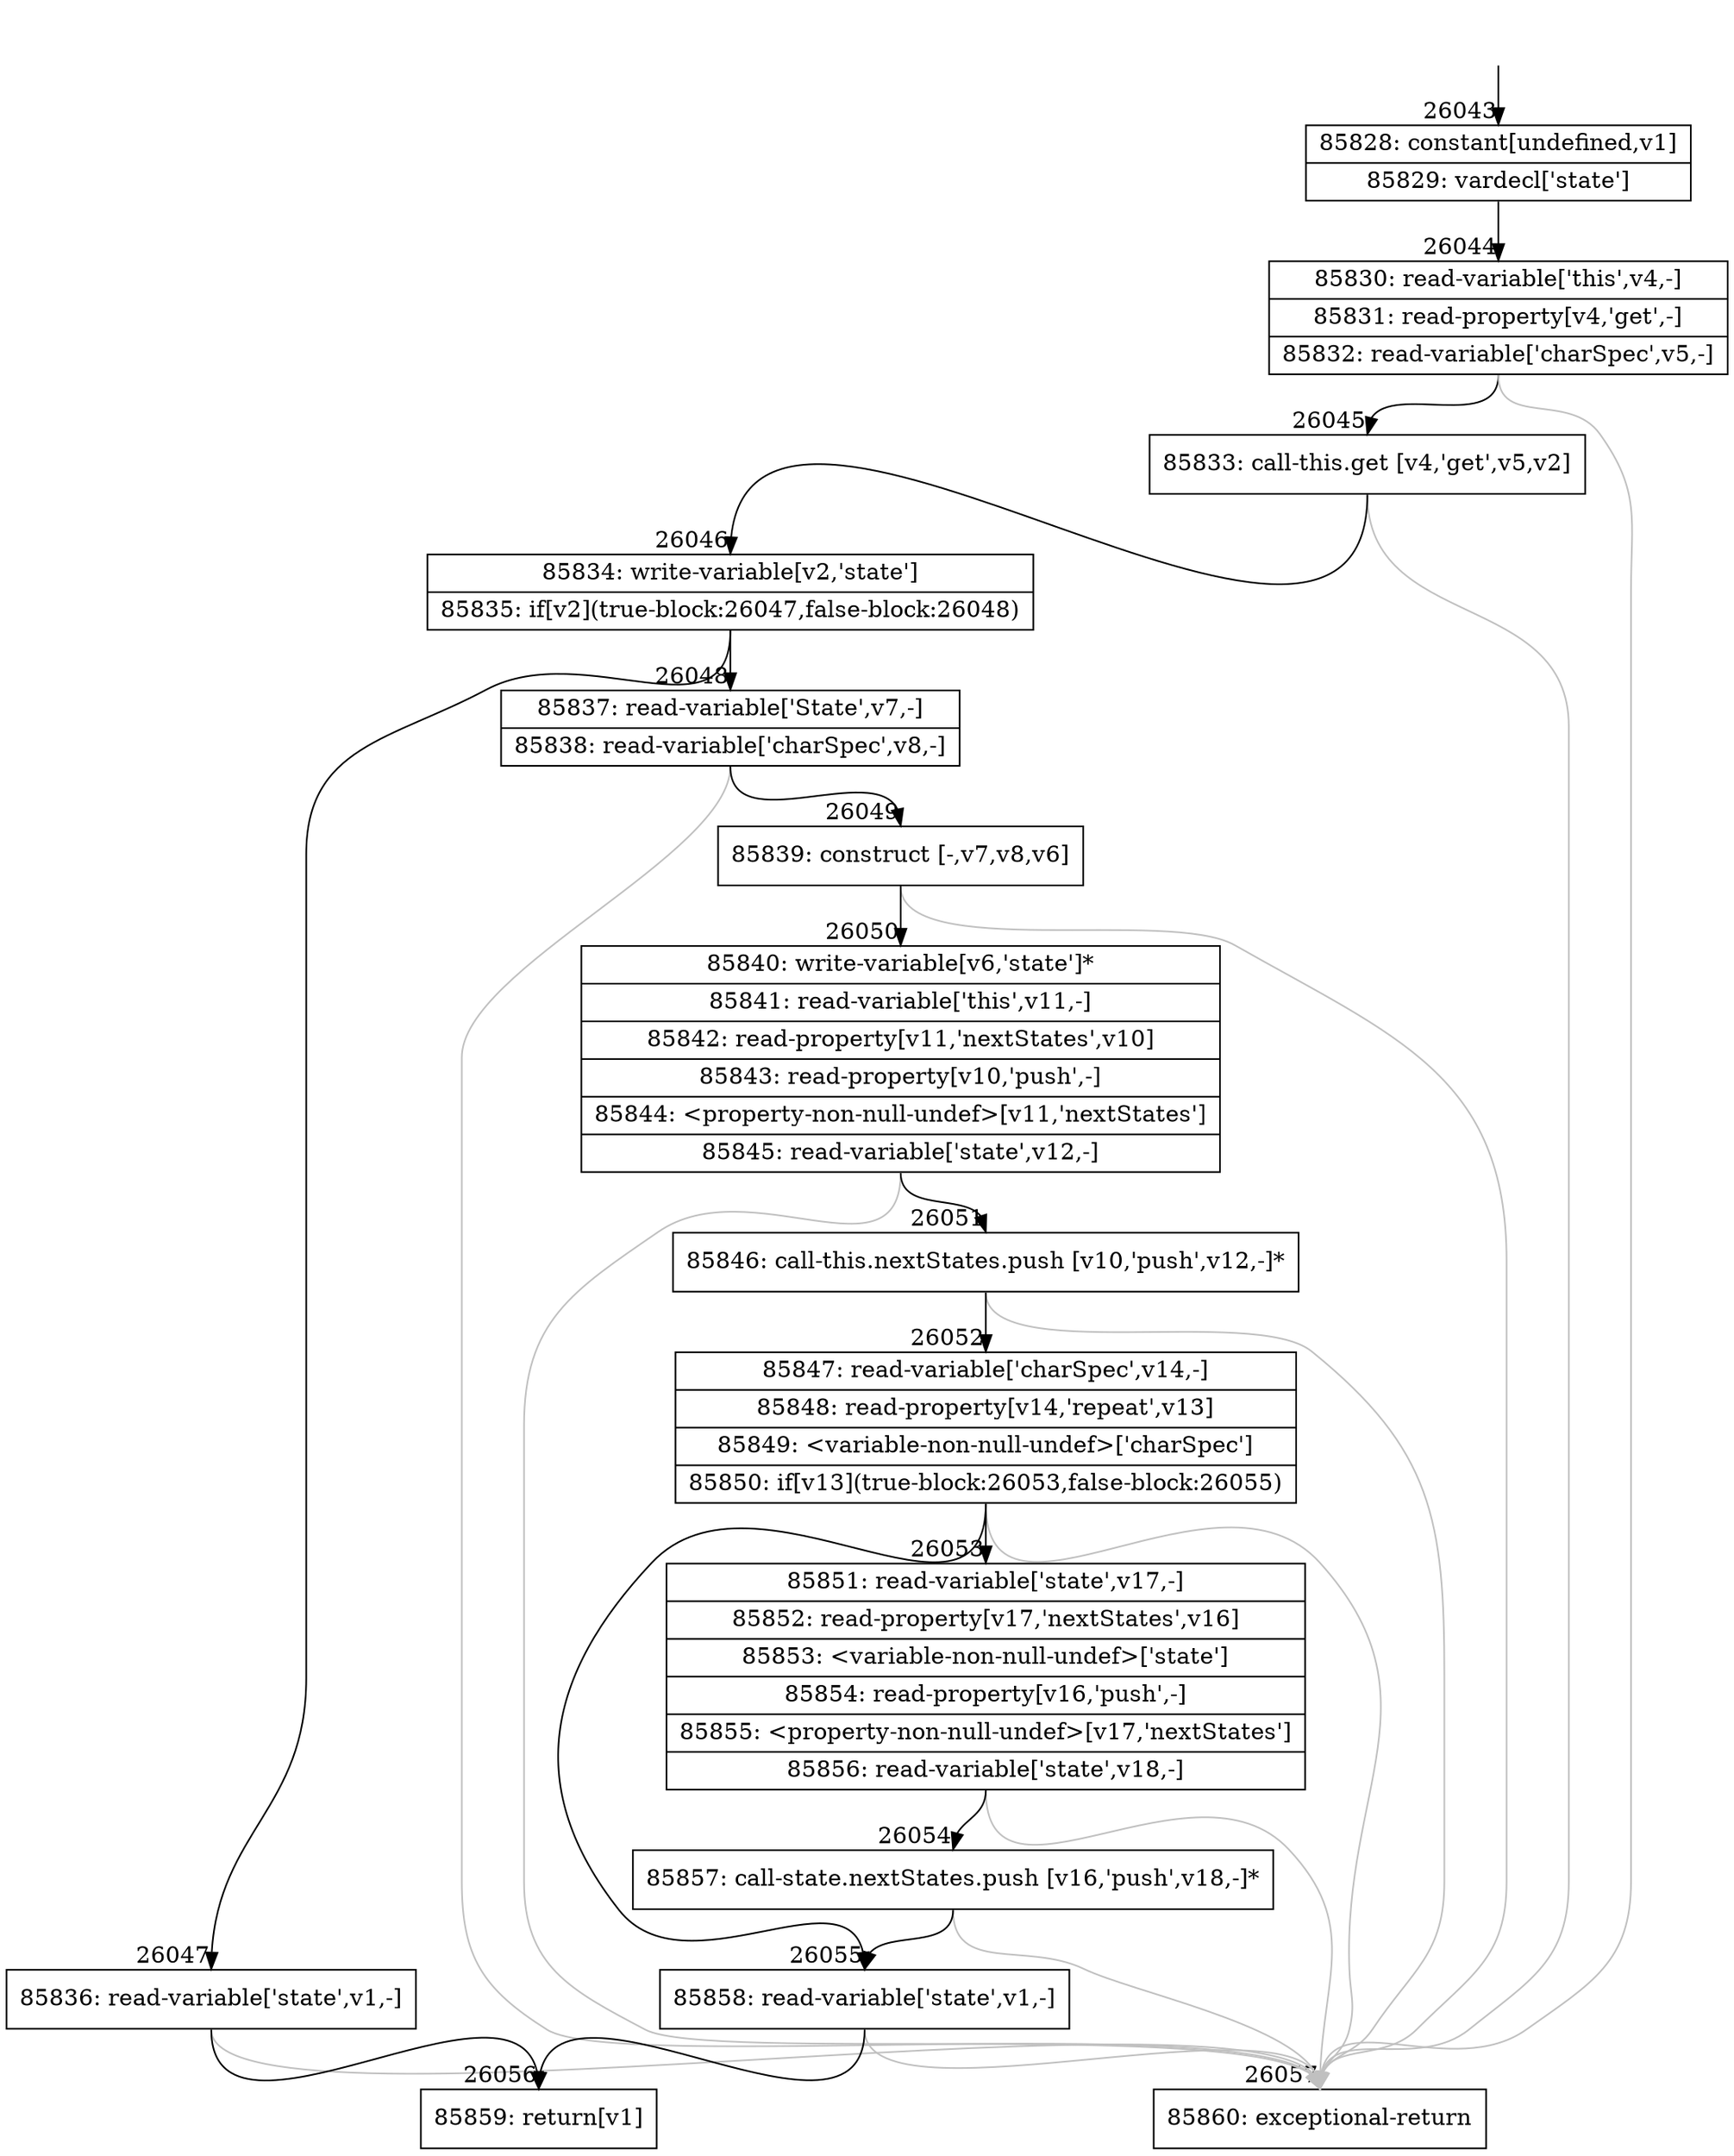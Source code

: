 digraph {
rankdir="TD"
BB_entry2286[shape=none,label=""];
BB_entry2286 -> BB26043 [tailport=s, headport=n, headlabel="    26043"]
BB26043 [shape=record label="{85828: constant[undefined,v1]|85829: vardecl['state']}" ] 
BB26043 -> BB26044 [tailport=s, headport=n, headlabel="      26044"]
BB26044 [shape=record label="{85830: read-variable['this',v4,-]|85831: read-property[v4,'get',-]|85832: read-variable['charSpec',v5,-]}" ] 
BB26044 -> BB26045 [tailport=s, headport=n, headlabel="      26045"]
BB26044 -> BB26057 [tailport=s, headport=n, color=gray, headlabel="      26057"]
BB26045 [shape=record label="{85833: call-this.get [v4,'get',v5,v2]}" ] 
BB26045 -> BB26046 [tailport=s, headport=n, headlabel="      26046"]
BB26045 -> BB26057 [tailport=s, headport=n, color=gray]
BB26046 [shape=record label="{85834: write-variable[v2,'state']|85835: if[v2](true-block:26047,false-block:26048)}" ] 
BB26046 -> BB26047 [tailport=s, headport=n, headlabel="      26047"]
BB26046 -> BB26048 [tailport=s, headport=n, headlabel="      26048"]
BB26047 [shape=record label="{85836: read-variable['state',v1,-]}" ] 
BB26047 -> BB26056 [tailport=s, headport=n, headlabel="      26056"]
BB26047 -> BB26057 [tailport=s, headport=n, color=gray]
BB26048 [shape=record label="{85837: read-variable['State',v7,-]|85838: read-variable['charSpec',v8,-]}" ] 
BB26048 -> BB26049 [tailport=s, headport=n, headlabel="      26049"]
BB26048 -> BB26057 [tailport=s, headport=n, color=gray]
BB26049 [shape=record label="{85839: construct [-,v7,v8,v6]}" ] 
BB26049 -> BB26050 [tailport=s, headport=n, headlabel="      26050"]
BB26049 -> BB26057 [tailport=s, headport=n, color=gray]
BB26050 [shape=record label="{85840: write-variable[v6,'state']*|85841: read-variable['this',v11,-]|85842: read-property[v11,'nextStates',v10]|85843: read-property[v10,'push',-]|85844: \<property-non-null-undef\>[v11,'nextStates']|85845: read-variable['state',v12,-]}" ] 
BB26050 -> BB26051 [tailport=s, headport=n, headlabel="      26051"]
BB26050 -> BB26057 [tailport=s, headport=n, color=gray]
BB26051 [shape=record label="{85846: call-this.nextStates.push [v10,'push',v12,-]*}" ] 
BB26051 -> BB26052 [tailport=s, headport=n, headlabel="      26052"]
BB26051 -> BB26057 [tailport=s, headport=n, color=gray]
BB26052 [shape=record label="{85847: read-variable['charSpec',v14,-]|85848: read-property[v14,'repeat',v13]|85849: \<variable-non-null-undef\>['charSpec']|85850: if[v13](true-block:26053,false-block:26055)}" ] 
BB26052 -> BB26053 [tailport=s, headport=n, headlabel="      26053"]
BB26052 -> BB26055 [tailport=s, headport=n, headlabel="      26055"]
BB26052 -> BB26057 [tailport=s, headport=n, color=gray]
BB26053 [shape=record label="{85851: read-variable['state',v17,-]|85852: read-property[v17,'nextStates',v16]|85853: \<variable-non-null-undef\>['state']|85854: read-property[v16,'push',-]|85855: \<property-non-null-undef\>[v17,'nextStates']|85856: read-variable['state',v18,-]}" ] 
BB26053 -> BB26054 [tailport=s, headport=n, headlabel="      26054"]
BB26053 -> BB26057 [tailport=s, headport=n, color=gray]
BB26054 [shape=record label="{85857: call-state.nextStates.push [v16,'push',v18,-]*}" ] 
BB26054 -> BB26055 [tailport=s, headport=n]
BB26054 -> BB26057 [tailport=s, headport=n, color=gray]
BB26055 [shape=record label="{85858: read-variable['state',v1,-]}" ] 
BB26055 -> BB26056 [tailport=s, headport=n]
BB26055 -> BB26057 [tailport=s, headport=n, color=gray]
BB26056 [shape=record label="{85859: return[v1]}" ] 
BB26057 [shape=record label="{85860: exceptional-return}" ] 
//#$~ 47652
}
